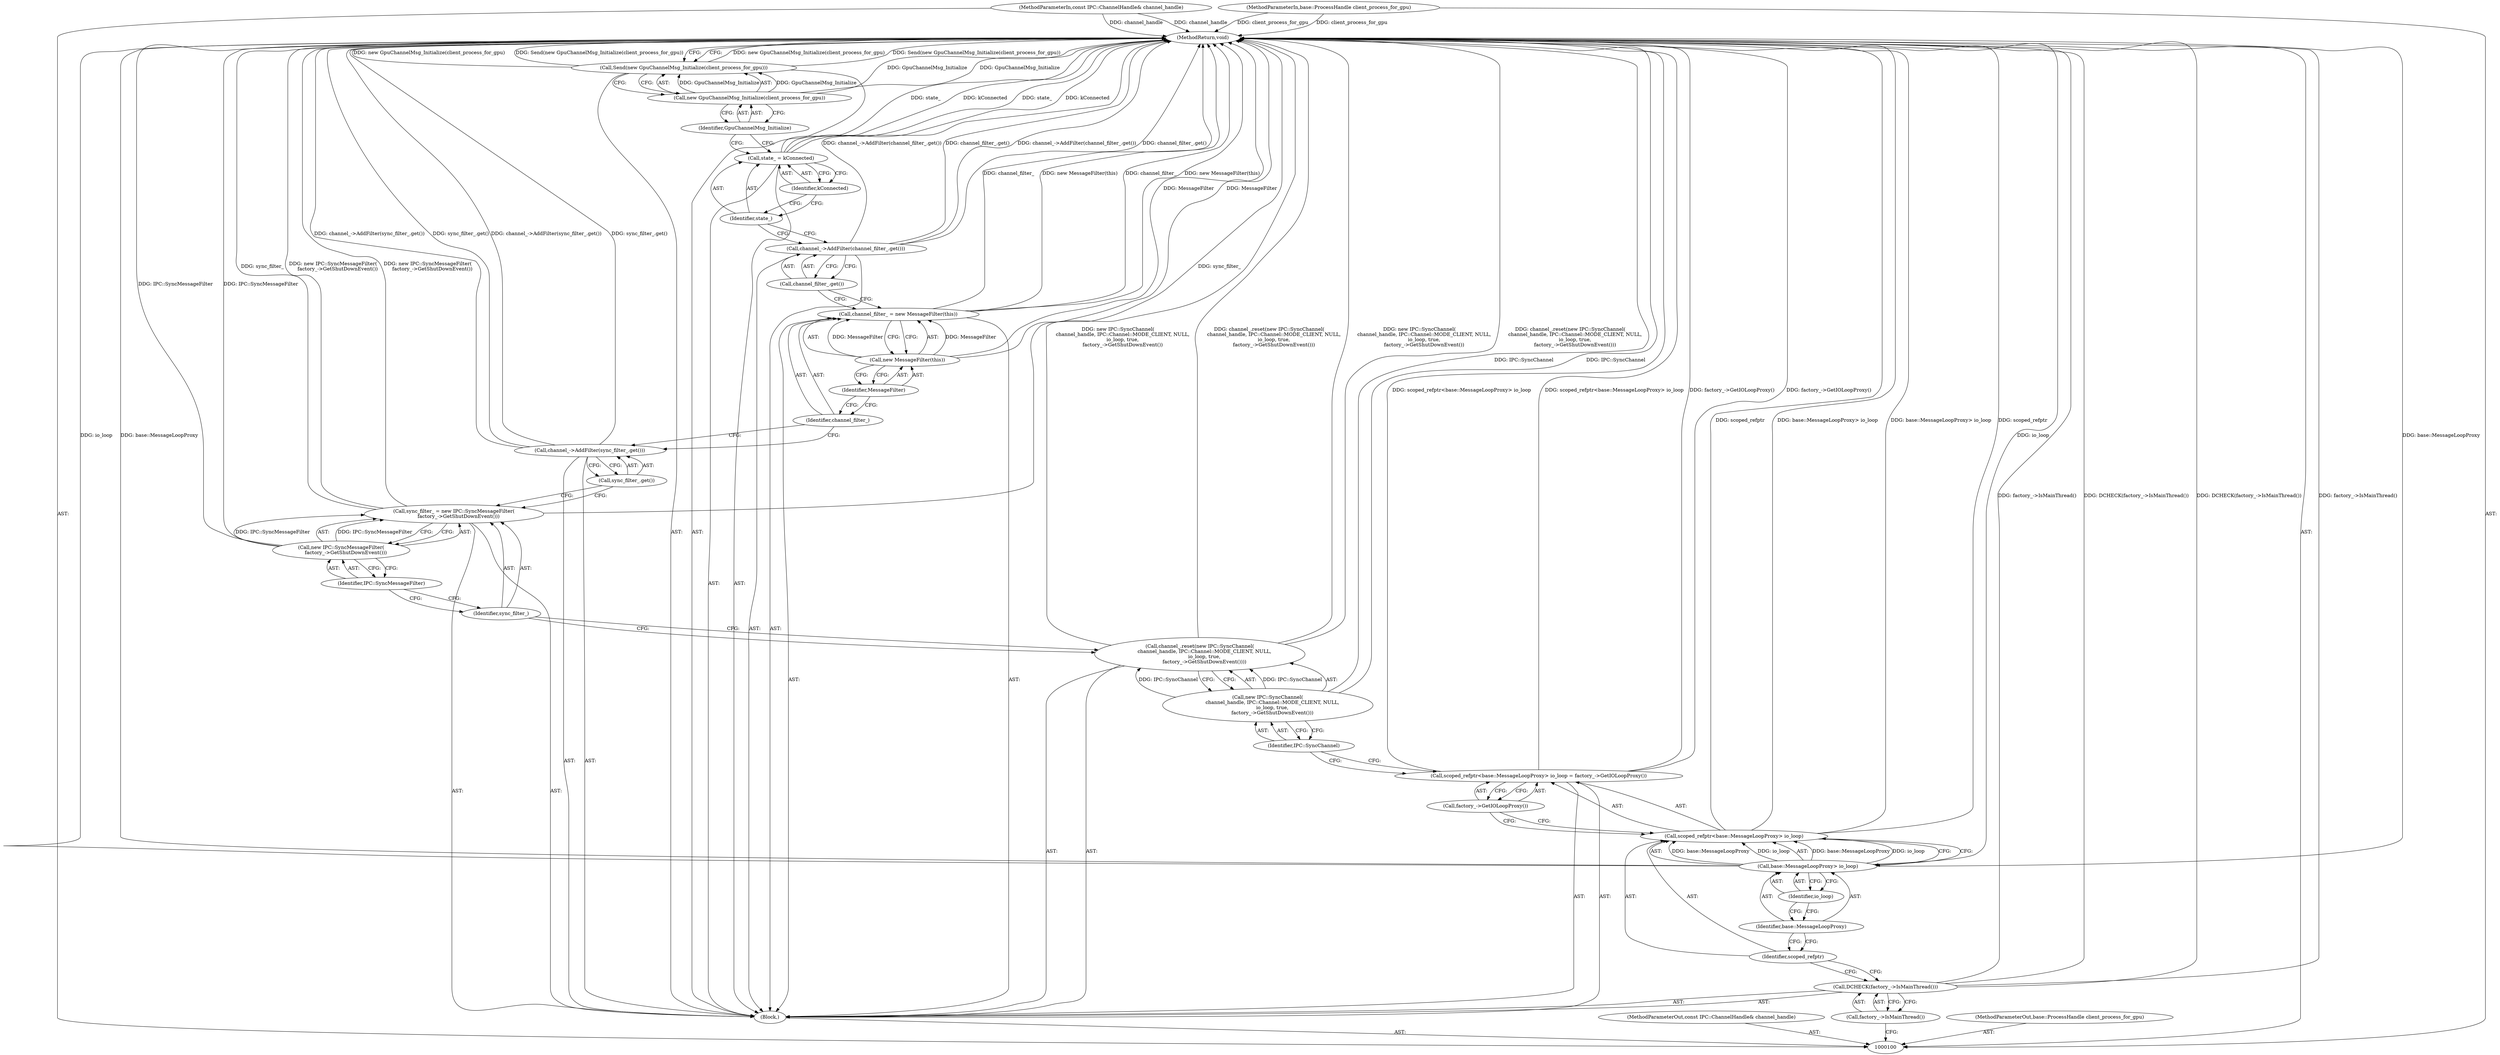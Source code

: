 digraph "1_Chrome_cd0bd79d6ebdb72183e6f0833673464cc10b3600_11" {
"1000134" [label="(MethodReturn,void)"];
"1000118" [label="(Call,new IPC::SyncMessageFilter(\n      factory_->GetShutDownEvent()))"];
"1000116" [label="(Call,sync_filter_ = new IPC::SyncMessageFilter(\n      factory_->GetShutDownEvent()))"];
"1000117" [label="(Identifier,sync_filter_)"];
"1000119" [label="(Identifier,IPC::SyncMessageFilter)"];
"1000120" [label="(Call,channel_->AddFilter(sync_filter_.get()))"];
"1000121" [label="(Call,sync_filter_.get())"];
"1000122" [label="(Call,channel_filter_ = new MessageFilter(this))"];
"1000123" [label="(Identifier,channel_filter_)"];
"1000124" [label="(Call,new MessageFilter(this))"];
"1000125" [label="(Identifier,MessageFilter)"];
"1000126" [label="(Call,channel_->AddFilter(channel_filter_.get()))"];
"1000127" [label="(Call,channel_filter_.get())"];
"1000101" [label="(MethodParameterIn,const IPC::ChannelHandle& channel_handle)"];
"1000187" [label="(MethodParameterOut,const IPC::ChannelHandle& channel_handle)"];
"1000130" [label="(Identifier,kConnected)"];
"1000128" [label="(Call,state_ = kConnected)"];
"1000129" [label="(Identifier,state_)"];
"1000133" [label="(Identifier,GpuChannelMsg_Initialize)"];
"1000131" [label="(Call,Send(new GpuChannelMsg_Initialize(client_process_for_gpu)))"];
"1000132" [label="(Call,new GpuChannelMsg_Initialize(client_process_for_gpu))"];
"1000102" [label="(MethodParameterIn,base::ProcessHandle client_process_for_gpu)"];
"1000188" [label="(MethodParameterOut,base::ProcessHandle client_process_for_gpu)"];
"1000103" [label="(Block,)"];
"1000105" [label="(Call,factory_->IsMainThread())"];
"1000104" [label="(Call,DCHECK(factory_->IsMainThread()))"];
"1000109" [label="(Call,base::MessageLoopProxy> io_loop)"];
"1000110" [label="(Identifier,base::MessageLoopProxy)"];
"1000106" [label="(Call,scoped_refptr<base::MessageLoopProxy> io_loop = factory_->GetIOLoopProxy())"];
"1000107" [label="(Call,scoped_refptr<base::MessageLoopProxy> io_loop)"];
"1000108" [label="(Identifier,scoped_refptr)"];
"1000111" [label="(Identifier,io_loop)"];
"1000112" [label="(Call,factory_->GetIOLoopProxy())"];
"1000114" [label="(Call,new IPC::SyncChannel(\n      channel_handle, IPC::Channel::MODE_CLIENT, NULL,\n      io_loop, true,\n      factory_->GetShutDownEvent()))"];
"1000113" [label="(Call,channel_.reset(new IPC::SyncChannel(\n      channel_handle, IPC::Channel::MODE_CLIENT, NULL,\n      io_loop, true,\n      factory_->GetShutDownEvent())))"];
"1000115" [label="(Identifier,IPC::SyncChannel)"];
"1000134" -> "1000100"  [label="AST: "];
"1000134" -> "1000131"  [label="CFG: "];
"1000116" -> "1000134"  [label="DDG: sync_filter_"];
"1000116" -> "1000134"  [label="DDG: new IPC::SyncMessageFilter(\n      factory_->GetShutDownEvent())"];
"1000124" -> "1000134"  [label="DDG: MessageFilter"];
"1000107" -> "1000134"  [label="DDG: scoped_refptr"];
"1000107" -> "1000134"  [label="DDG: base::MessageLoopProxy> io_loop"];
"1000106" -> "1000134"  [label="DDG: scoped_refptr<base::MessageLoopProxy> io_loop"];
"1000106" -> "1000134"  [label="DDG: factory_->GetIOLoopProxy()"];
"1000104" -> "1000134"  [label="DDG: DCHECK(factory_->IsMainThread())"];
"1000104" -> "1000134"  [label="DDG: factory_->IsMainThread()"];
"1000113" -> "1000134"  [label="DDG: new IPC::SyncChannel(\n      channel_handle, IPC::Channel::MODE_CLIENT, NULL,\n      io_loop, true,\n      factory_->GetShutDownEvent())"];
"1000113" -> "1000134"  [label="DDG: channel_.reset(new IPC::SyncChannel(\n      channel_handle, IPC::Channel::MODE_CLIENT, NULL,\n      io_loop, true,\n      factory_->GetShutDownEvent()))"];
"1000128" -> "1000134"  [label="DDG: state_"];
"1000128" -> "1000134"  [label="DDG: kConnected"];
"1000126" -> "1000134"  [label="DDG: channel_filter_.get()"];
"1000126" -> "1000134"  [label="DDG: channel_->AddFilter(channel_filter_.get())"];
"1000118" -> "1000134"  [label="DDG: IPC::SyncMessageFilter"];
"1000122" -> "1000134"  [label="DDG: channel_filter_"];
"1000122" -> "1000134"  [label="DDG: new MessageFilter(this)"];
"1000131" -> "1000134"  [label="DDG: new GpuChannelMsg_Initialize(client_process_for_gpu)"];
"1000131" -> "1000134"  [label="DDG: Send(new GpuChannelMsg_Initialize(client_process_for_gpu))"];
"1000114" -> "1000134"  [label="DDG: IPC::SyncChannel"];
"1000120" -> "1000134"  [label="DDG: sync_filter_.get()"];
"1000120" -> "1000134"  [label="DDG: channel_->AddFilter(sync_filter_.get())"];
"1000132" -> "1000134"  [label="DDG: GpuChannelMsg_Initialize"];
"1000102" -> "1000134"  [label="DDG: client_process_for_gpu"];
"1000101" -> "1000134"  [label="DDG: channel_handle"];
"1000109" -> "1000134"  [label="DDG: base::MessageLoopProxy"];
"1000109" -> "1000134"  [label="DDG: io_loop"];
"1000118" -> "1000116"  [label="AST: "];
"1000118" -> "1000119"  [label="CFG: "];
"1000119" -> "1000118"  [label="AST: "];
"1000116" -> "1000118"  [label="CFG: "];
"1000118" -> "1000134"  [label="DDG: IPC::SyncMessageFilter"];
"1000118" -> "1000116"  [label="DDG: IPC::SyncMessageFilter"];
"1000116" -> "1000103"  [label="AST: "];
"1000116" -> "1000118"  [label="CFG: "];
"1000117" -> "1000116"  [label="AST: "];
"1000118" -> "1000116"  [label="AST: "];
"1000121" -> "1000116"  [label="CFG: "];
"1000116" -> "1000134"  [label="DDG: sync_filter_"];
"1000116" -> "1000134"  [label="DDG: new IPC::SyncMessageFilter(\n      factory_->GetShutDownEvent())"];
"1000118" -> "1000116"  [label="DDG: IPC::SyncMessageFilter"];
"1000117" -> "1000116"  [label="AST: "];
"1000117" -> "1000113"  [label="CFG: "];
"1000119" -> "1000117"  [label="CFG: "];
"1000119" -> "1000118"  [label="AST: "];
"1000119" -> "1000117"  [label="CFG: "];
"1000118" -> "1000119"  [label="CFG: "];
"1000120" -> "1000103"  [label="AST: "];
"1000120" -> "1000121"  [label="CFG: "];
"1000121" -> "1000120"  [label="AST: "];
"1000123" -> "1000120"  [label="CFG: "];
"1000120" -> "1000134"  [label="DDG: sync_filter_.get()"];
"1000120" -> "1000134"  [label="DDG: channel_->AddFilter(sync_filter_.get())"];
"1000121" -> "1000120"  [label="AST: "];
"1000121" -> "1000116"  [label="CFG: "];
"1000120" -> "1000121"  [label="CFG: "];
"1000122" -> "1000103"  [label="AST: "];
"1000122" -> "1000124"  [label="CFG: "];
"1000123" -> "1000122"  [label="AST: "];
"1000124" -> "1000122"  [label="AST: "];
"1000127" -> "1000122"  [label="CFG: "];
"1000122" -> "1000134"  [label="DDG: channel_filter_"];
"1000122" -> "1000134"  [label="DDG: new MessageFilter(this)"];
"1000124" -> "1000122"  [label="DDG: MessageFilter"];
"1000123" -> "1000122"  [label="AST: "];
"1000123" -> "1000120"  [label="CFG: "];
"1000125" -> "1000123"  [label="CFG: "];
"1000124" -> "1000122"  [label="AST: "];
"1000124" -> "1000125"  [label="CFG: "];
"1000125" -> "1000124"  [label="AST: "];
"1000122" -> "1000124"  [label="CFG: "];
"1000124" -> "1000134"  [label="DDG: MessageFilter"];
"1000124" -> "1000122"  [label="DDG: MessageFilter"];
"1000125" -> "1000124"  [label="AST: "];
"1000125" -> "1000123"  [label="CFG: "];
"1000124" -> "1000125"  [label="CFG: "];
"1000126" -> "1000103"  [label="AST: "];
"1000126" -> "1000127"  [label="CFG: "];
"1000127" -> "1000126"  [label="AST: "];
"1000129" -> "1000126"  [label="CFG: "];
"1000126" -> "1000134"  [label="DDG: channel_filter_.get()"];
"1000126" -> "1000134"  [label="DDG: channel_->AddFilter(channel_filter_.get())"];
"1000127" -> "1000126"  [label="AST: "];
"1000127" -> "1000122"  [label="CFG: "];
"1000126" -> "1000127"  [label="CFG: "];
"1000101" -> "1000100"  [label="AST: "];
"1000101" -> "1000134"  [label="DDG: channel_handle"];
"1000187" -> "1000100"  [label="AST: "];
"1000130" -> "1000128"  [label="AST: "];
"1000130" -> "1000129"  [label="CFG: "];
"1000128" -> "1000130"  [label="CFG: "];
"1000128" -> "1000103"  [label="AST: "];
"1000128" -> "1000130"  [label="CFG: "];
"1000129" -> "1000128"  [label="AST: "];
"1000130" -> "1000128"  [label="AST: "];
"1000133" -> "1000128"  [label="CFG: "];
"1000128" -> "1000134"  [label="DDG: state_"];
"1000128" -> "1000134"  [label="DDG: kConnected"];
"1000129" -> "1000128"  [label="AST: "];
"1000129" -> "1000126"  [label="CFG: "];
"1000130" -> "1000129"  [label="CFG: "];
"1000133" -> "1000132"  [label="AST: "];
"1000133" -> "1000128"  [label="CFG: "];
"1000132" -> "1000133"  [label="CFG: "];
"1000131" -> "1000103"  [label="AST: "];
"1000131" -> "1000132"  [label="CFG: "];
"1000132" -> "1000131"  [label="AST: "];
"1000134" -> "1000131"  [label="CFG: "];
"1000131" -> "1000134"  [label="DDG: new GpuChannelMsg_Initialize(client_process_for_gpu)"];
"1000131" -> "1000134"  [label="DDG: Send(new GpuChannelMsg_Initialize(client_process_for_gpu))"];
"1000132" -> "1000131"  [label="DDG: GpuChannelMsg_Initialize"];
"1000132" -> "1000131"  [label="AST: "];
"1000132" -> "1000133"  [label="CFG: "];
"1000133" -> "1000132"  [label="AST: "];
"1000131" -> "1000132"  [label="CFG: "];
"1000132" -> "1000134"  [label="DDG: GpuChannelMsg_Initialize"];
"1000132" -> "1000131"  [label="DDG: GpuChannelMsg_Initialize"];
"1000102" -> "1000100"  [label="AST: "];
"1000102" -> "1000134"  [label="DDG: client_process_for_gpu"];
"1000188" -> "1000100"  [label="AST: "];
"1000103" -> "1000100"  [label="AST: "];
"1000104" -> "1000103"  [label="AST: "];
"1000106" -> "1000103"  [label="AST: "];
"1000113" -> "1000103"  [label="AST: "];
"1000116" -> "1000103"  [label="AST: "];
"1000120" -> "1000103"  [label="AST: "];
"1000122" -> "1000103"  [label="AST: "];
"1000126" -> "1000103"  [label="AST: "];
"1000128" -> "1000103"  [label="AST: "];
"1000131" -> "1000103"  [label="AST: "];
"1000105" -> "1000104"  [label="AST: "];
"1000105" -> "1000100"  [label="CFG: "];
"1000104" -> "1000105"  [label="CFG: "];
"1000104" -> "1000103"  [label="AST: "];
"1000104" -> "1000105"  [label="CFG: "];
"1000105" -> "1000104"  [label="AST: "];
"1000108" -> "1000104"  [label="CFG: "];
"1000104" -> "1000134"  [label="DDG: DCHECK(factory_->IsMainThread())"];
"1000104" -> "1000134"  [label="DDG: factory_->IsMainThread()"];
"1000109" -> "1000107"  [label="AST: "];
"1000109" -> "1000111"  [label="CFG: "];
"1000110" -> "1000109"  [label="AST: "];
"1000111" -> "1000109"  [label="AST: "];
"1000107" -> "1000109"  [label="CFG: "];
"1000109" -> "1000134"  [label="DDG: base::MessageLoopProxy"];
"1000109" -> "1000134"  [label="DDG: io_loop"];
"1000109" -> "1000107"  [label="DDG: base::MessageLoopProxy"];
"1000109" -> "1000107"  [label="DDG: io_loop"];
"1000110" -> "1000109"  [label="AST: "];
"1000110" -> "1000108"  [label="CFG: "];
"1000111" -> "1000110"  [label="CFG: "];
"1000106" -> "1000103"  [label="AST: "];
"1000106" -> "1000112"  [label="CFG: "];
"1000107" -> "1000106"  [label="AST: "];
"1000112" -> "1000106"  [label="AST: "];
"1000115" -> "1000106"  [label="CFG: "];
"1000106" -> "1000134"  [label="DDG: scoped_refptr<base::MessageLoopProxy> io_loop"];
"1000106" -> "1000134"  [label="DDG: factory_->GetIOLoopProxy()"];
"1000107" -> "1000106"  [label="AST: "];
"1000107" -> "1000109"  [label="CFG: "];
"1000108" -> "1000107"  [label="AST: "];
"1000109" -> "1000107"  [label="AST: "];
"1000112" -> "1000107"  [label="CFG: "];
"1000107" -> "1000134"  [label="DDG: scoped_refptr"];
"1000107" -> "1000134"  [label="DDG: base::MessageLoopProxy> io_loop"];
"1000109" -> "1000107"  [label="DDG: base::MessageLoopProxy"];
"1000109" -> "1000107"  [label="DDG: io_loop"];
"1000108" -> "1000107"  [label="AST: "];
"1000108" -> "1000104"  [label="CFG: "];
"1000110" -> "1000108"  [label="CFG: "];
"1000111" -> "1000109"  [label="AST: "];
"1000111" -> "1000110"  [label="CFG: "];
"1000109" -> "1000111"  [label="CFG: "];
"1000112" -> "1000106"  [label="AST: "];
"1000112" -> "1000107"  [label="CFG: "];
"1000106" -> "1000112"  [label="CFG: "];
"1000114" -> "1000113"  [label="AST: "];
"1000114" -> "1000115"  [label="CFG: "];
"1000115" -> "1000114"  [label="AST: "];
"1000113" -> "1000114"  [label="CFG: "];
"1000114" -> "1000134"  [label="DDG: IPC::SyncChannel"];
"1000114" -> "1000113"  [label="DDG: IPC::SyncChannel"];
"1000113" -> "1000103"  [label="AST: "];
"1000113" -> "1000114"  [label="CFG: "];
"1000114" -> "1000113"  [label="AST: "];
"1000117" -> "1000113"  [label="CFG: "];
"1000113" -> "1000134"  [label="DDG: new IPC::SyncChannel(\n      channel_handle, IPC::Channel::MODE_CLIENT, NULL,\n      io_loop, true,\n      factory_->GetShutDownEvent())"];
"1000113" -> "1000134"  [label="DDG: channel_.reset(new IPC::SyncChannel(\n      channel_handle, IPC::Channel::MODE_CLIENT, NULL,\n      io_loop, true,\n      factory_->GetShutDownEvent()))"];
"1000114" -> "1000113"  [label="DDG: IPC::SyncChannel"];
"1000115" -> "1000114"  [label="AST: "];
"1000115" -> "1000106"  [label="CFG: "];
"1000114" -> "1000115"  [label="CFG: "];
}
